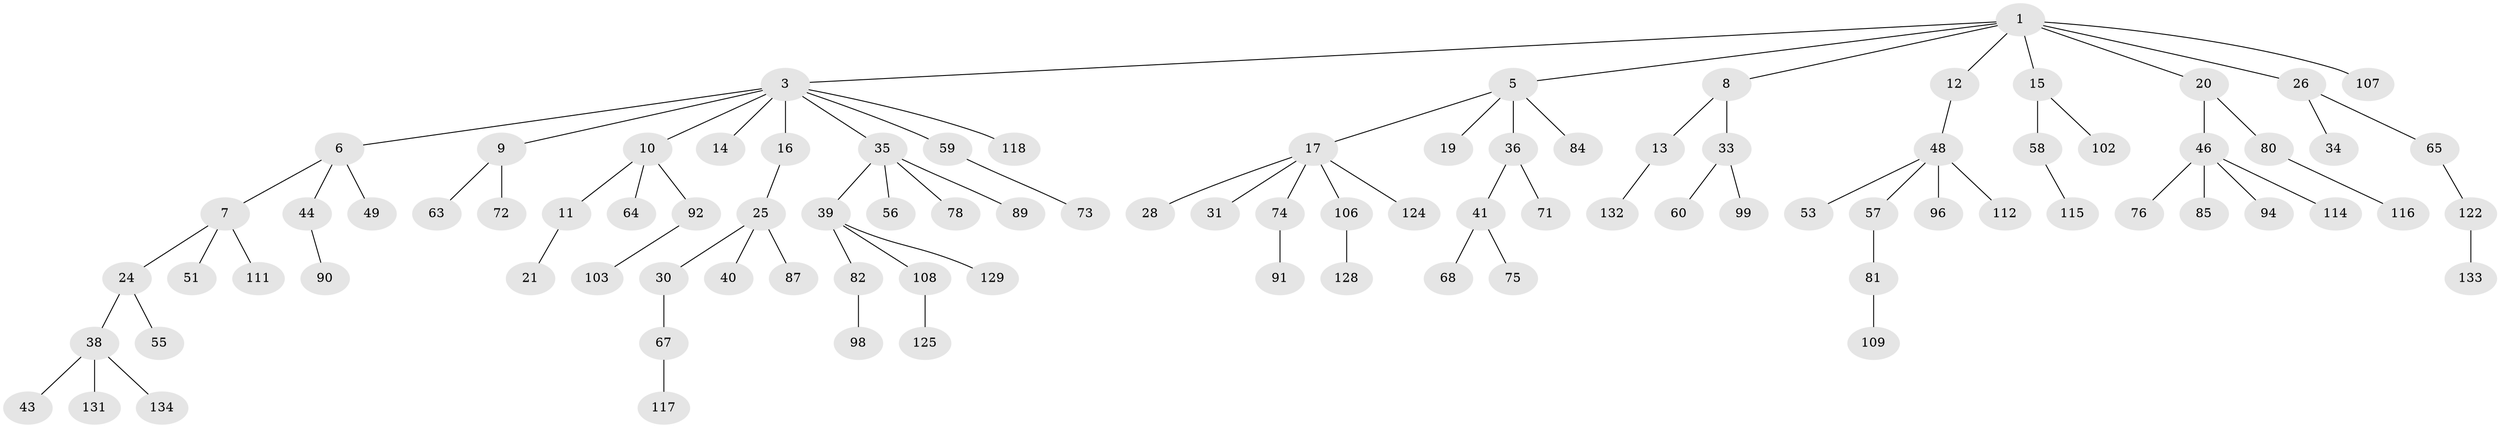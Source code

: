 // original degree distribution, {4: 0.057971014492753624, 6: 0.028985507246376812, 5: 0.036231884057971016, 3: 0.14492753623188406, 2: 0.2318840579710145, 1: 0.5}
// Generated by graph-tools (version 1.1) at 2025/11/02/27/25 16:11:27]
// undirected, 93 vertices, 92 edges
graph export_dot {
graph [start="1"]
  node [color=gray90,style=filled];
  1 [super="+2"];
  3 [super="+4"];
  5 [super="+137"];
  6 [super="+22"];
  7 [super="+127"];
  8;
  9 [super="+70"];
  10 [super="+69"];
  11;
  12 [super="+27"];
  13 [super="+79"];
  14 [super="+23"];
  15 [super="+50"];
  16 [super="+18"];
  17 [super="+42"];
  19 [super="+47"];
  20 [super="+45"];
  21;
  24 [super="+93"];
  25 [super="+77"];
  26 [super="+29"];
  28;
  30 [super="+32"];
  31;
  33 [super="+61"];
  34 [super="+83"];
  35 [super="+37"];
  36 [super="+105"];
  38 [super="+62"];
  39 [super="+101"];
  40;
  41 [super="+138"];
  43;
  44;
  46 [super="+52"];
  48 [super="+54"];
  49;
  51;
  53;
  55;
  56 [super="+66"];
  57 [super="+136"];
  58 [super="+97"];
  59;
  60 [super="+120"];
  63 [super="+123"];
  64;
  65;
  67;
  68;
  71 [super="+104"];
  72;
  73 [super="+119"];
  74;
  75;
  76;
  78;
  80 [super="+130"];
  81 [super="+86"];
  82 [super="+88"];
  84;
  85;
  87;
  89;
  90;
  91 [super="+100"];
  92 [super="+95"];
  94;
  96;
  98;
  99;
  102;
  103;
  106;
  107 [super="+113"];
  108 [super="+110"];
  109;
  111;
  112;
  114;
  115;
  116 [super="+121"];
  117;
  118;
  122 [super="+126"];
  124;
  125;
  128;
  129;
  131;
  132;
  133 [super="+135"];
  134;
  1 -- 3;
  1 -- 20;
  1 -- 107;
  1 -- 5;
  1 -- 8;
  1 -- 26;
  1 -- 12;
  1 -- 15;
  3 -- 6;
  3 -- 10;
  3 -- 16;
  3 -- 118;
  3 -- 35;
  3 -- 9;
  3 -- 59;
  3 -- 14;
  5 -- 17;
  5 -- 19;
  5 -- 36;
  5 -- 84;
  6 -- 7;
  6 -- 49;
  6 -- 44;
  7 -- 24;
  7 -- 51;
  7 -- 111;
  8 -- 13;
  8 -- 33;
  9 -- 63;
  9 -- 72;
  10 -- 11;
  10 -- 64;
  10 -- 92;
  11 -- 21;
  12 -- 48;
  13 -- 132;
  15 -- 58;
  15 -- 102;
  16 -- 25;
  17 -- 28;
  17 -- 31;
  17 -- 124;
  17 -- 74;
  17 -- 106;
  20 -- 80;
  20 -- 46;
  24 -- 38;
  24 -- 55;
  25 -- 30;
  25 -- 40;
  25 -- 87;
  26 -- 65;
  26 -- 34;
  30 -- 67;
  33 -- 60;
  33 -- 99;
  35 -- 39;
  35 -- 56;
  35 -- 78;
  35 -- 89;
  36 -- 41;
  36 -- 71;
  38 -- 43;
  38 -- 134;
  38 -- 131;
  39 -- 82;
  39 -- 129;
  39 -- 108;
  41 -- 68;
  41 -- 75;
  44 -- 90;
  46 -- 85;
  46 -- 94;
  46 -- 114;
  46 -- 76;
  48 -- 53;
  48 -- 57;
  48 -- 96;
  48 -- 112;
  57 -- 81;
  58 -- 115;
  59 -- 73;
  65 -- 122;
  67 -- 117;
  74 -- 91;
  80 -- 116;
  81 -- 109;
  82 -- 98;
  92 -- 103;
  106 -- 128;
  108 -- 125;
  122 -- 133;
}
